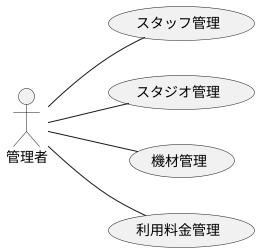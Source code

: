 @startuml BusinessUsecase

left to right direction

actor 管理者

管理者 -- (スタッフ管理)
管理者 -- (スタジオ管理)
管理者 -- (機材管理)
管理者 -- (利用料金管理)

@enduml
